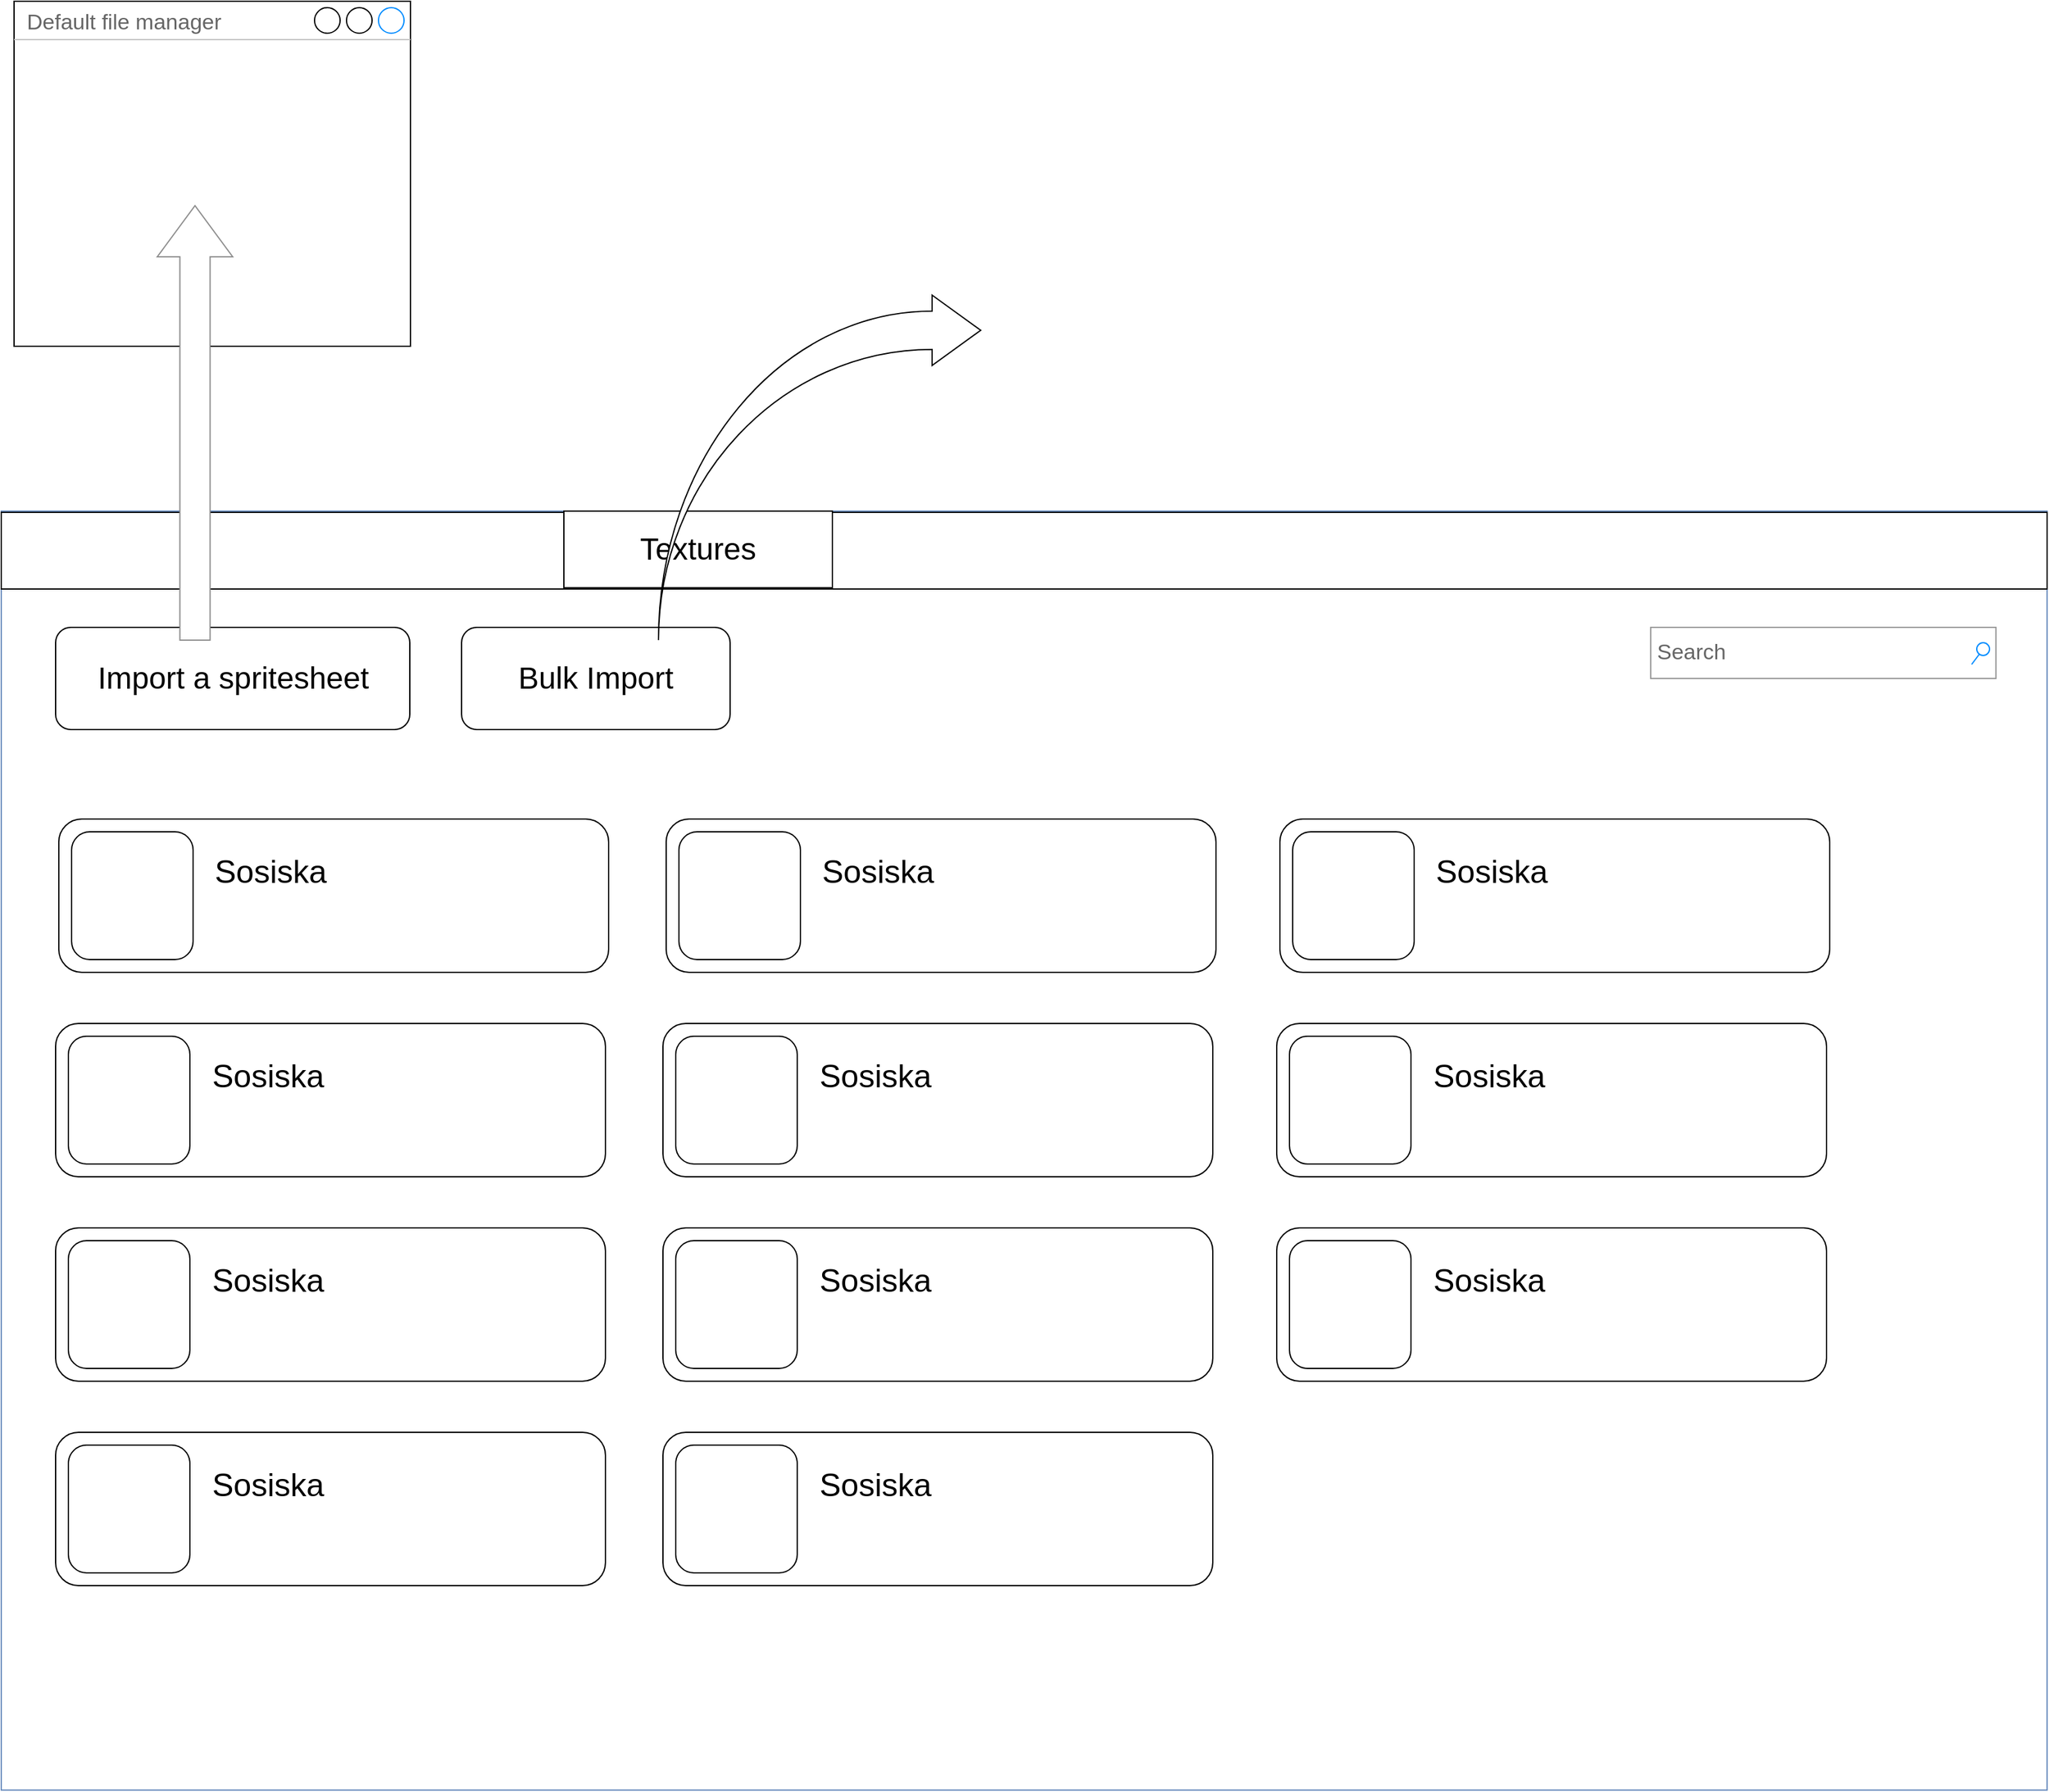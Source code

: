 <mxfile version="11.2.1" type="github" pages="1"><diagram id="U65otMSUQfFUW_6liO_t" name="Page-1"><mxGraphModel dx="1899" dy="2096" grid="1" gridSize="10" guides="1" tooltips="1" connect="1" arrows="1" fold="1" page="1" pageScale="1" pageWidth="1600" pageHeight="1000" math="0" shadow="0"><root><mxCell id="0"/><mxCell id="1" parent="0"/><mxCell id="weZedcQ9rJeGjMq9IseD-70" value="Default file manager" style="strokeWidth=1;shadow=0;dashed=0;align=center;html=1;shape=mxgraph.mockup.containers.window;align=left;verticalAlign=top;spacingLeft=8;strokeColor2=#008cff;strokeColor3=#c4c4c4;fontColor=#666666;fillColor=#ffffff;mainText=;fontSize=17;labelBackgroundColor=none;" vertex="1" parent="1"><mxGeometry x="10" y="-400" width="310" height="270" as="geometry"/></mxCell><mxCell id="weZedcQ9rJeGjMq9IseD-63" value="" style="rounded=0;whiteSpace=wrap;html=1;fillColor=none;strokeColor=#6c8ebf;" vertex="1" parent="1"><mxGeometry y="-1" width="1600" height="1001" as="geometry"/></mxCell><mxCell id="weZedcQ9rJeGjMq9IseD-2" value="" style="rounded=0;whiteSpace=wrap;html=1;" vertex="1" parent="1"><mxGeometry width="1600" height="60" as="geometry"/></mxCell><mxCell id="weZedcQ9rJeGjMq9IseD-3" value="&lt;font style=&quot;font-size: 24px&quot;&gt;Textures&lt;/font&gt;" style="rounded=0;whiteSpace=wrap;html=1;" vertex="1" parent="1"><mxGeometry x="440" y="-1" width="210" height="60" as="geometry"/></mxCell><mxCell id="weZedcQ9rJeGjMq9IseD-15" value="" style="group" vertex="1" connectable="0" parent="1"><mxGeometry x="45" y="240" width="430" height="120" as="geometry"/></mxCell><mxCell id="weZedcQ9rJeGjMq9IseD-16" value="" style="rounded=1;whiteSpace=wrap;html=1;" vertex="1" parent="weZedcQ9rJeGjMq9IseD-15"><mxGeometry width="430" height="120" as="geometry"/></mxCell><mxCell id="weZedcQ9rJeGjMq9IseD-17" value="" style="rounded=1;whiteSpace=wrap;html=1;" vertex="1" parent="weZedcQ9rJeGjMq9IseD-15"><mxGeometry x="10" y="10" width="95" height="100" as="geometry"/></mxCell><mxCell id="weZedcQ9rJeGjMq9IseD-18" value="&lt;div style=&quot;font-size: 25px&quot; align=&quot;left&quot;&gt;&lt;font style=&quot;font-size: 25px&quot;&gt;Sosiska&lt;/font&gt;&lt;/div&gt;" style="text;html=1;strokeColor=none;fillColor=none;align=left;verticalAlign=middle;whiteSpace=wrap;rounded=0;" vertex="1" parent="weZedcQ9rJeGjMq9IseD-15"><mxGeometry x="120" y="20" width="190" height="40" as="geometry"/></mxCell><mxCell id="weZedcQ9rJeGjMq9IseD-19" value="" style="group" vertex="1" connectable="0" parent="1"><mxGeometry x="520" y="240" width="430" height="120" as="geometry"/></mxCell><mxCell id="weZedcQ9rJeGjMq9IseD-20" value="" style="rounded=1;whiteSpace=wrap;html=1;" vertex="1" parent="weZedcQ9rJeGjMq9IseD-19"><mxGeometry width="430" height="120" as="geometry"/></mxCell><mxCell id="weZedcQ9rJeGjMq9IseD-21" value="" style="rounded=1;whiteSpace=wrap;html=1;" vertex="1" parent="weZedcQ9rJeGjMq9IseD-19"><mxGeometry x="10" y="10" width="95" height="100" as="geometry"/></mxCell><mxCell id="weZedcQ9rJeGjMq9IseD-22" value="&lt;div style=&quot;font-size: 25px&quot; align=&quot;left&quot;&gt;&lt;font style=&quot;font-size: 25px&quot;&gt;Sosiska&lt;/font&gt;&lt;/div&gt;" style="text;html=1;strokeColor=none;fillColor=none;align=left;verticalAlign=middle;whiteSpace=wrap;rounded=0;" vertex="1" parent="weZedcQ9rJeGjMq9IseD-19"><mxGeometry x="120" y="20" width="190" height="40" as="geometry"/></mxCell><mxCell id="weZedcQ9rJeGjMq9IseD-23" value="" style="group" vertex="1" connectable="0" parent="1"><mxGeometry x="1000" y="240" width="430" height="120" as="geometry"/></mxCell><mxCell id="weZedcQ9rJeGjMq9IseD-24" value="" style="rounded=1;whiteSpace=wrap;html=1;" vertex="1" parent="weZedcQ9rJeGjMq9IseD-23"><mxGeometry width="430" height="120" as="geometry"/></mxCell><mxCell id="weZedcQ9rJeGjMq9IseD-25" value="" style="rounded=1;whiteSpace=wrap;html=1;" vertex="1" parent="weZedcQ9rJeGjMq9IseD-23"><mxGeometry x="10" y="10" width="95" height="100" as="geometry"/></mxCell><mxCell id="weZedcQ9rJeGjMq9IseD-26" value="&lt;div style=&quot;font-size: 25px&quot; align=&quot;left&quot;&gt;&lt;font style=&quot;font-size: 25px&quot;&gt;Sosiska&lt;/font&gt;&lt;/div&gt;" style="text;html=1;strokeColor=none;fillColor=none;align=left;verticalAlign=middle;whiteSpace=wrap;rounded=0;" vertex="1" parent="weZedcQ9rJeGjMq9IseD-23"><mxGeometry x="120" y="20" width="190" height="40" as="geometry"/></mxCell><mxCell id="weZedcQ9rJeGjMq9IseD-27" value="" style="group" vertex="1" connectable="0" parent="1"><mxGeometry x="42.5" y="400" width="430" height="120" as="geometry"/></mxCell><mxCell id="weZedcQ9rJeGjMq9IseD-28" value="" style="rounded=1;whiteSpace=wrap;html=1;" vertex="1" parent="weZedcQ9rJeGjMq9IseD-27"><mxGeometry width="430" height="120" as="geometry"/></mxCell><mxCell id="weZedcQ9rJeGjMq9IseD-29" value="" style="rounded=1;whiteSpace=wrap;html=1;" vertex="1" parent="weZedcQ9rJeGjMq9IseD-27"><mxGeometry x="10" y="10" width="95" height="100" as="geometry"/></mxCell><mxCell id="weZedcQ9rJeGjMq9IseD-30" value="&lt;div style=&quot;font-size: 25px&quot; align=&quot;left&quot;&gt;&lt;font style=&quot;font-size: 25px&quot;&gt;Sosiska&lt;/font&gt;&lt;/div&gt;" style="text;html=1;strokeColor=none;fillColor=none;align=left;verticalAlign=middle;whiteSpace=wrap;rounded=0;" vertex="1" parent="weZedcQ9rJeGjMq9IseD-27"><mxGeometry x="120" y="20" width="190" height="40" as="geometry"/></mxCell><mxCell id="weZedcQ9rJeGjMq9IseD-31" value="" style="group" vertex="1" connectable="0" parent="1"><mxGeometry x="517.5" y="400" width="430" height="120" as="geometry"/></mxCell><mxCell id="weZedcQ9rJeGjMq9IseD-32" value="" style="rounded=1;whiteSpace=wrap;html=1;" vertex="1" parent="weZedcQ9rJeGjMq9IseD-31"><mxGeometry width="430" height="120" as="geometry"/></mxCell><mxCell id="weZedcQ9rJeGjMq9IseD-33" value="" style="rounded=1;whiteSpace=wrap;html=1;" vertex="1" parent="weZedcQ9rJeGjMq9IseD-31"><mxGeometry x="10" y="10" width="95" height="100" as="geometry"/></mxCell><mxCell id="weZedcQ9rJeGjMq9IseD-34" value="&lt;div style=&quot;font-size: 25px&quot; align=&quot;left&quot;&gt;&lt;font style=&quot;font-size: 25px&quot;&gt;Sosiska&lt;/font&gt;&lt;/div&gt;" style="text;html=1;strokeColor=none;fillColor=none;align=left;verticalAlign=middle;whiteSpace=wrap;rounded=0;" vertex="1" parent="weZedcQ9rJeGjMq9IseD-31"><mxGeometry x="120" y="20" width="190" height="40" as="geometry"/></mxCell><mxCell id="weZedcQ9rJeGjMq9IseD-35" value="" style="group" vertex="1" connectable="0" parent="1"><mxGeometry x="997.5" y="400" width="430" height="120" as="geometry"/></mxCell><mxCell id="weZedcQ9rJeGjMq9IseD-36" value="" style="rounded=1;whiteSpace=wrap;html=1;" vertex="1" parent="weZedcQ9rJeGjMq9IseD-35"><mxGeometry width="430" height="120" as="geometry"/></mxCell><mxCell id="weZedcQ9rJeGjMq9IseD-37" value="" style="rounded=1;whiteSpace=wrap;html=1;" vertex="1" parent="weZedcQ9rJeGjMq9IseD-35"><mxGeometry x="10" y="10" width="95" height="100" as="geometry"/></mxCell><mxCell id="weZedcQ9rJeGjMq9IseD-38" value="&lt;div style=&quot;font-size: 25px&quot; align=&quot;left&quot;&gt;&lt;font style=&quot;font-size: 25px&quot;&gt;Sosiska&lt;/font&gt;&lt;/div&gt;" style="text;html=1;strokeColor=none;fillColor=none;align=left;verticalAlign=middle;whiteSpace=wrap;rounded=0;" vertex="1" parent="weZedcQ9rJeGjMq9IseD-35"><mxGeometry x="120" y="20" width="190" height="40" as="geometry"/></mxCell><mxCell id="weZedcQ9rJeGjMq9IseD-39" value="" style="group" vertex="1" connectable="0" parent="1"><mxGeometry x="42.5" y="560" width="430" height="120" as="geometry"/></mxCell><mxCell id="weZedcQ9rJeGjMq9IseD-40" value="" style="rounded=1;whiteSpace=wrap;html=1;" vertex="1" parent="weZedcQ9rJeGjMq9IseD-39"><mxGeometry width="430" height="120" as="geometry"/></mxCell><mxCell id="weZedcQ9rJeGjMq9IseD-41" value="" style="rounded=1;whiteSpace=wrap;html=1;" vertex="1" parent="weZedcQ9rJeGjMq9IseD-39"><mxGeometry x="10" y="10" width="95" height="100" as="geometry"/></mxCell><mxCell id="weZedcQ9rJeGjMq9IseD-42" value="&lt;div style=&quot;font-size: 25px&quot; align=&quot;left&quot;&gt;&lt;font style=&quot;font-size: 25px&quot;&gt;Sosiska&lt;/font&gt;&lt;/div&gt;" style="text;html=1;strokeColor=none;fillColor=none;align=left;verticalAlign=middle;whiteSpace=wrap;rounded=0;" vertex="1" parent="weZedcQ9rJeGjMq9IseD-39"><mxGeometry x="120" y="20" width="190" height="40" as="geometry"/></mxCell><mxCell id="weZedcQ9rJeGjMq9IseD-43" value="" style="group" vertex="1" connectable="0" parent="1"><mxGeometry x="517.5" y="560" width="430" height="120" as="geometry"/></mxCell><mxCell id="weZedcQ9rJeGjMq9IseD-44" value="" style="rounded=1;whiteSpace=wrap;html=1;" vertex="1" parent="weZedcQ9rJeGjMq9IseD-43"><mxGeometry width="430" height="120" as="geometry"/></mxCell><mxCell id="weZedcQ9rJeGjMq9IseD-45" value="" style="rounded=1;whiteSpace=wrap;html=1;" vertex="1" parent="weZedcQ9rJeGjMq9IseD-43"><mxGeometry x="10" y="10" width="95" height="100" as="geometry"/></mxCell><mxCell id="weZedcQ9rJeGjMq9IseD-46" value="&lt;div style=&quot;font-size: 25px&quot; align=&quot;left&quot;&gt;&lt;font style=&quot;font-size: 25px&quot;&gt;Sosiska&lt;/font&gt;&lt;/div&gt;" style="text;html=1;strokeColor=none;fillColor=none;align=left;verticalAlign=middle;whiteSpace=wrap;rounded=0;" vertex="1" parent="weZedcQ9rJeGjMq9IseD-43"><mxGeometry x="120" y="20" width="190" height="40" as="geometry"/></mxCell><mxCell id="weZedcQ9rJeGjMq9IseD-47" value="" style="group" vertex="1" connectable="0" parent="1"><mxGeometry x="997.5" y="560" width="430" height="120" as="geometry"/></mxCell><mxCell id="weZedcQ9rJeGjMq9IseD-48" value="" style="rounded=1;whiteSpace=wrap;html=1;" vertex="1" parent="weZedcQ9rJeGjMq9IseD-47"><mxGeometry width="430" height="120" as="geometry"/></mxCell><mxCell id="weZedcQ9rJeGjMq9IseD-49" value="" style="rounded=1;whiteSpace=wrap;html=1;" vertex="1" parent="weZedcQ9rJeGjMq9IseD-47"><mxGeometry x="10" y="10" width="95" height="100" as="geometry"/></mxCell><mxCell id="weZedcQ9rJeGjMq9IseD-50" value="&lt;div style=&quot;font-size: 25px&quot; align=&quot;left&quot;&gt;&lt;font style=&quot;font-size: 25px&quot;&gt;Sosiska&lt;/font&gt;&lt;/div&gt;" style="text;html=1;strokeColor=none;fillColor=none;align=left;verticalAlign=middle;whiteSpace=wrap;rounded=0;" vertex="1" parent="weZedcQ9rJeGjMq9IseD-47"><mxGeometry x="120" y="20" width="190" height="40" as="geometry"/></mxCell><mxCell id="weZedcQ9rJeGjMq9IseD-51" value="" style="group" vertex="1" connectable="0" parent="1"><mxGeometry x="42.5" y="720" width="430" height="120" as="geometry"/></mxCell><mxCell id="weZedcQ9rJeGjMq9IseD-52" value="" style="rounded=1;whiteSpace=wrap;html=1;" vertex="1" parent="weZedcQ9rJeGjMq9IseD-51"><mxGeometry width="430" height="120" as="geometry"/></mxCell><mxCell id="weZedcQ9rJeGjMq9IseD-53" value="" style="rounded=1;whiteSpace=wrap;html=1;" vertex="1" parent="weZedcQ9rJeGjMq9IseD-51"><mxGeometry x="10" y="10" width="95" height="100" as="geometry"/></mxCell><mxCell id="weZedcQ9rJeGjMq9IseD-54" value="&lt;div style=&quot;font-size: 25px&quot; align=&quot;left&quot;&gt;&lt;font style=&quot;font-size: 25px&quot;&gt;Sosiska&lt;/font&gt;&lt;/div&gt;" style="text;html=1;strokeColor=none;fillColor=none;align=left;verticalAlign=middle;whiteSpace=wrap;rounded=0;" vertex="1" parent="weZedcQ9rJeGjMq9IseD-51"><mxGeometry x="120" y="20" width="190" height="40" as="geometry"/></mxCell><mxCell id="weZedcQ9rJeGjMq9IseD-55" value="" style="group" vertex="1" connectable="0" parent="1"><mxGeometry x="517.5" y="720" width="430" height="120" as="geometry"/></mxCell><mxCell id="weZedcQ9rJeGjMq9IseD-56" value="" style="rounded=1;whiteSpace=wrap;html=1;" vertex="1" parent="weZedcQ9rJeGjMq9IseD-55"><mxGeometry width="430" height="120" as="geometry"/></mxCell><mxCell id="weZedcQ9rJeGjMq9IseD-57" value="" style="rounded=1;whiteSpace=wrap;html=1;" vertex="1" parent="weZedcQ9rJeGjMq9IseD-55"><mxGeometry x="10" y="10" width="95" height="100" as="geometry"/></mxCell><mxCell id="weZedcQ9rJeGjMq9IseD-58" value="&lt;div style=&quot;font-size: 25px&quot; align=&quot;left&quot;&gt;&lt;font style=&quot;font-size: 25px&quot;&gt;Sosiska&lt;/font&gt;&lt;/div&gt;" style="text;html=1;strokeColor=none;fillColor=none;align=left;verticalAlign=middle;whiteSpace=wrap;rounded=0;" vertex="1" parent="weZedcQ9rJeGjMq9IseD-55"><mxGeometry x="120" y="20" width="190" height="40" as="geometry"/></mxCell><mxCell id="weZedcQ9rJeGjMq9IseD-64" value="&lt;font style=&quot;font-size: 24px&quot;&gt;Import a spritesheet&lt;br&gt;&lt;/font&gt;" style="rounded=1;whiteSpace=wrap;html=1;fillColor=none;" vertex="1" parent="1"><mxGeometry x="42.5" y="90" width="277" height="80" as="geometry"/></mxCell><mxCell id="weZedcQ9rJeGjMq9IseD-65" value="&lt;font style=&quot;font-size: 24px&quot;&gt;Bulk Import&lt;/font&gt;" style="rounded=1;whiteSpace=wrap;html=1;fillColor=none;" vertex="1" parent="1"><mxGeometry x="360" y="90" width="210" height="80" as="geometry"/></mxCell><mxCell id="weZedcQ9rJeGjMq9IseD-67" value="Search" style="strokeWidth=1;shadow=0;dashed=0;align=center;html=1;shape=mxgraph.mockup.forms.searchBox;strokeColor=#999999;mainText=;fillColor=#ffffff;strokeColor2=#008cff;fontColor=#666666;fontSize=17;align=left;spacingLeft=3;" vertex="1" parent="1"><mxGeometry x="1290" y="90" width="270" height="40" as="geometry"/></mxCell><mxCell id="weZedcQ9rJeGjMq9IseD-68" value="" style="html=1;shadow=0;dashed=0;align=center;verticalAlign=middle;shape=mxgraph.arrows2.arrow;dy=0.6;dx=40;direction=north;notch=0;fillColor=#ffffff;strokeColor=#8F8F8F;" vertex="1" parent="1"><mxGeometry x="122" y="-240" width="59" height="340" as="geometry"/></mxCell><mxCell id="weZedcQ9rJeGjMq9IseD-69" value="" style="html=1;shadow=0;dashed=0;align=center;verticalAlign=middle;shape=mxgraph.arrows2.jumpInArrow;dy=15;dx=38;arrowHead=55;fillColor=#ffffff;" vertex="1" parent="1"><mxGeometry x="514" y="-170" width="252" height="270" as="geometry"/></mxCell></root></mxGraphModel></diagram></mxfile>